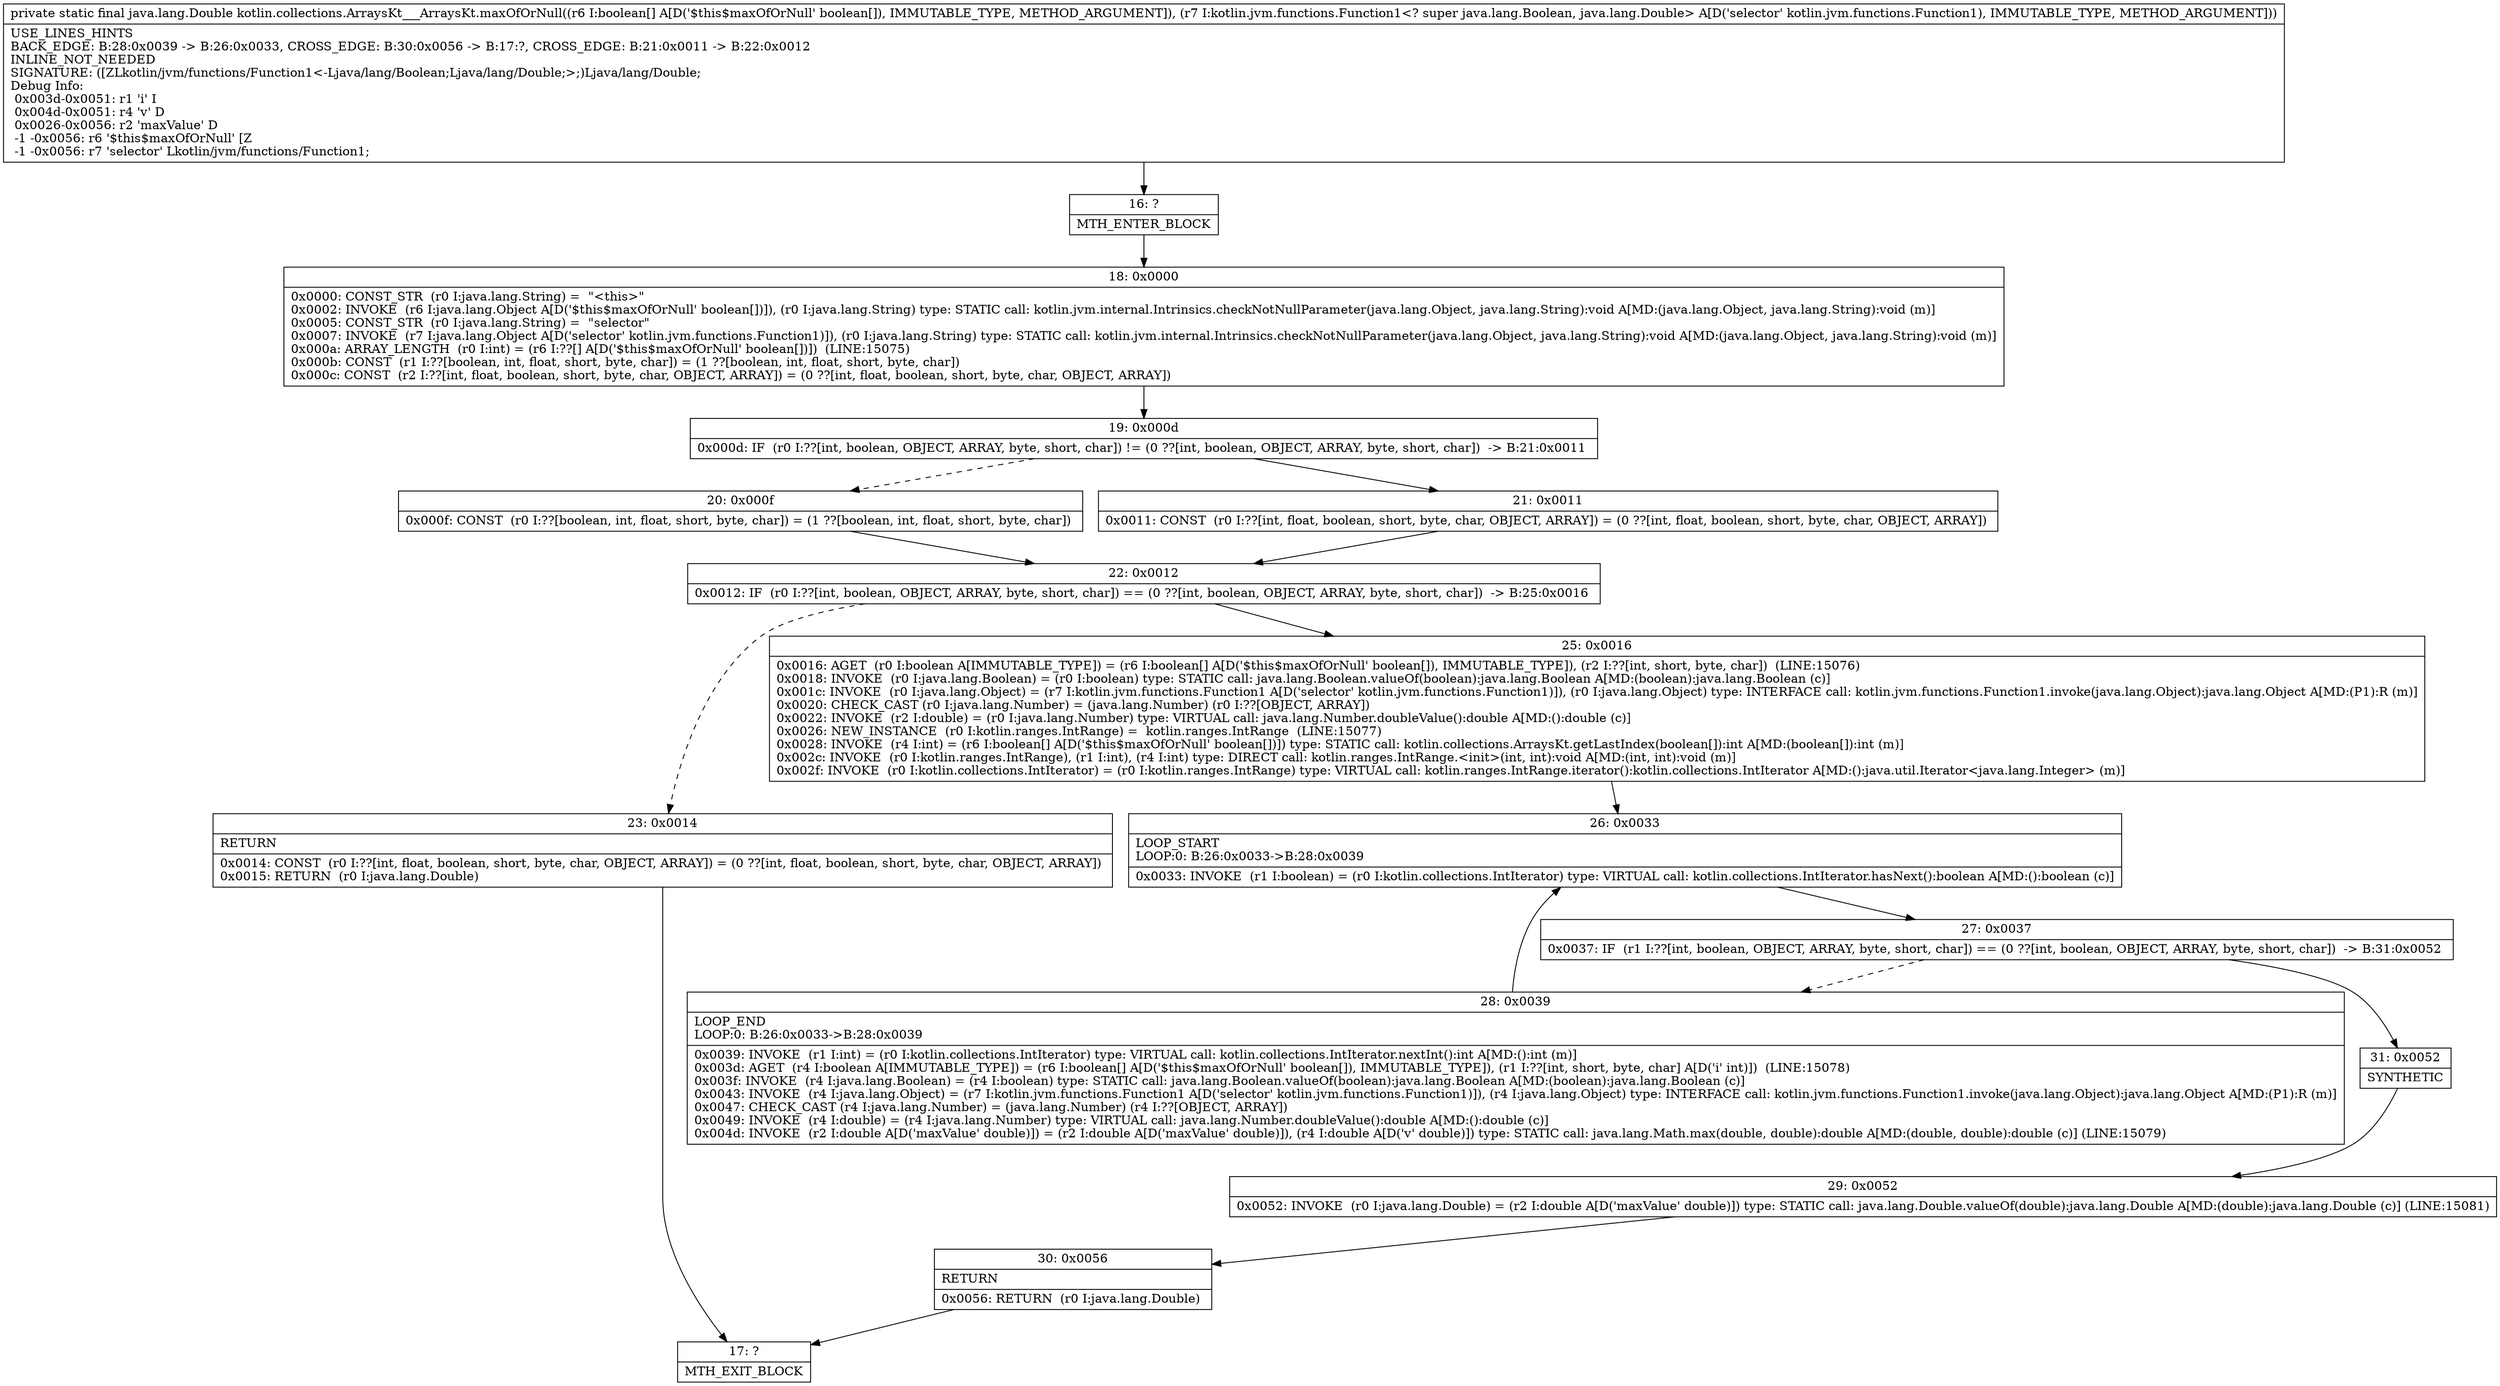 digraph "CFG forkotlin.collections.ArraysKt___ArraysKt.maxOfOrNull([ZLkotlin\/jvm\/functions\/Function1;)Ljava\/lang\/Double;" {
Node_16 [shape=record,label="{16\:\ ?|MTH_ENTER_BLOCK\l}"];
Node_18 [shape=record,label="{18\:\ 0x0000|0x0000: CONST_STR  (r0 I:java.lang.String) =  \"\<this\>\" \l0x0002: INVOKE  (r6 I:java.lang.Object A[D('$this$maxOfOrNull' boolean[])]), (r0 I:java.lang.String) type: STATIC call: kotlin.jvm.internal.Intrinsics.checkNotNullParameter(java.lang.Object, java.lang.String):void A[MD:(java.lang.Object, java.lang.String):void (m)]\l0x0005: CONST_STR  (r0 I:java.lang.String) =  \"selector\" \l0x0007: INVOKE  (r7 I:java.lang.Object A[D('selector' kotlin.jvm.functions.Function1)]), (r0 I:java.lang.String) type: STATIC call: kotlin.jvm.internal.Intrinsics.checkNotNullParameter(java.lang.Object, java.lang.String):void A[MD:(java.lang.Object, java.lang.String):void (m)]\l0x000a: ARRAY_LENGTH  (r0 I:int) = (r6 I:??[] A[D('$this$maxOfOrNull' boolean[])])  (LINE:15075)\l0x000b: CONST  (r1 I:??[boolean, int, float, short, byte, char]) = (1 ??[boolean, int, float, short, byte, char]) \l0x000c: CONST  (r2 I:??[int, float, boolean, short, byte, char, OBJECT, ARRAY]) = (0 ??[int, float, boolean, short, byte, char, OBJECT, ARRAY]) \l}"];
Node_19 [shape=record,label="{19\:\ 0x000d|0x000d: IF  (r0 I:??[int, boolean, OBJECT, ARRAY, byte, short, char]) != (0 ??[int, boolean, OBJECT, ARRAY, byte, short, char])  \-\> B:21:0x0011 \l}"];
Node_20 [shape=record,label="{20\:\ 0x000f|0x000f: CONST  (r0 I:??[boolean, int, float, short, byte, char]) = (1 ??[boolean, int, float, short, byte, char]) \l}"];
Node_22 [shape=record,label="{22\:\ 0x0012|0x0012: IF  (r0 I:??[int, boolean, OBJECT, ARRAY, byte, short, char]) == (0 ??[int, boolean, OBJECT, ARRAY, byte, short, char])  \-\> B:25:0x0016 \l}"];
Node_23 [shape=record,label="{23\:\ 0x0014|RETURN\l|0x0014: CONST  (r0 I:??[int, float, boolean, short, byte, char, OBJECT, ARRAY]) = (0 ??[int, float, boolean, short, byte, char, OBJECT, ARRAY]) \l0x0015: RETURN  (r0 I:java.lang.Double) \l}"];
Node_17 [shape=record,label="{17\:\ ?|MTH_EXIT_BLOCK\l}"];
Node_25 [shape=record,label="{25\:\ 0x0016|0x0016: AGET  (r0 I:boolean A[IMMUTABLE_TYPE]) = (r6 I:boolean[] A[D('$this$maxOfOrNull' boolean[]), IMMUTABLE_TYPE]), (r2 I:??[int, short, byte, char])  (LINE:15076)\l0x0018: INVOKE  (r0 I:java.lang.Boolean) = (r0 I:boolean) type: STATIC call: java.lang.Boolean.valueOf(boolean):java.lang.Boolean A[MD:(boolean):java.lang.Boolean (c)]\l0x001c: INVOKE  (r0 I:java.lang.Object) = (r7 I:kotlin.jvm.functions.Function1 A[D('selector' kotlin.jvm.functions.Function1)]), (r0 I:java.lang.Object) type: INTERFACE call: kotlin.jvm.functions.Function1.invoke(java.lang.Object):java.lang.Object A[MD:(P1):R (m)]\l0x0020: CHECK_CAST (r0 I:java.lang.Number) = (java.lang.Number) (r0 I:??[OBJECT, ARRAY]) \l0x0022: INVOKE  (r2 I:double) = (r0 I:java.lang.Number) type: VIRTUAL call: java.lang.Number.doubleValue():double A[MD:():double (c)]\l0x0026: NEW_INSTANCE  (r0 I:kotlin.ranges.IntRange) =  kotlin.ranges.IntRange  (LINE:15077)\l0x0028: INVOKE  (r4 I:int) = (r6 I:boolean[] A[D('$this$maxOfOrNull' boolean[])]) type: STATIC call: kotlin.collections.ArraysKt.getLastIndex(boolean[]):int A[MD:(boolean[]):int (m)]\l0x002c: INVOKE  (r0 I:kotlin.ranges.IntRange), (r1 I:int), (r4 I:int) type: DIRECT call: kotlin.ranges.IntRange.\<init\>(int, int):void A[MD:(int, int):void (m)]\l0x002f: INVOKE  (r0 I:kotlin.collections.IntIterator) = (r0 I:kotlin.ranges.IntRange) type: VIRTUAL call: kotlin.ranges.IntRange.iterator():kotlin.collections.IntIterator A[MD:():java.util.Iterator\<java.lang.Integer\> (m)]\l}"];
Node_26 [shape=record,label="{26\:\ 0x0033|LOOP_START\lLOOP:0: B:26:0x0033\-\>B:28:0x0039\l|0x0033: INVOKE  (r1 I:boolean) = (r0 I:kotlin.collections.IntIterator) type: VIRTUAL call: kotlin.collections.IntIterator.hasNext():boolean A[MD:():boolean (c)]\l}"];
Node_27 [shape=record,label="{27\:\ 0x0037|0x0037: IF  (r1 I:??[int, boolean, OBJECT, ARRAY, byte, short, char]) == (0 ??[int, boolean, OBJECT, ARRAY, byte, short, char])  \-\> B:31:0x0052 \l}"];
Node_28 [shape=record,label="{28\:\ 0x0039|LOOP_END\lLOOP:0: B:26:0x0033\-\>B:28:0x0039\l|0x0039: INVOKE  (r1 I:int) = (r0 I:kotlin.collections.IntIterator) type: VIRTUAL call: kotlin.collections.IntIterator.nextInt():int A[MD:():int (m)]\l0x003d: AGET  (r4 I:boolean A[IMMUTABLE_TYPE]) = (r6 I:boolean[] A[D('$this$maxOfOrNull' boolean[]), IMMUTABLE_TYPE]), (r1 I:??[int, short, byte, char] A[D('i' int)])  (LINE:15078)\l0x003f: INVOKE  (r4 I:java.lang.Boolean) = (r4 I:boolean) type: STATIC call: java.lang.Boolean.valueOf(boolean):java.lang.Boolean A[MD:(boolean):java.lang.Boolean (c)]\l0x0043: INVOKE  (r4 I:java.lang.Object) = (r7 I:kotlin.jvm.functions.Function1 A[D('selector' kotlin.jvm.functions.Function1)]), (r4 I:java.lang.Object) type: INTERFACE call: kotlin.jvm.functions.Function1.invoke(java.lang.Object):java.lang.Object A[MD:(P1):R (m)]\l0x0047: CHECK_CAST (r4 I:java.lang.Number) = (java.lang.Number) (r4 I:??[OBJECT, ARRAY]) \l0x0049: INVOKE  (r4 I:double) = (r4 I:java.lang.Number) type: VIRTUAL call: java.lang.Number.doubleValue():double A[MD:():double (c)]\l0x004d: INVOKE  (r2 I:double A[D('maxValue' double)]) = (r2 I:double A[D('maxValue' double)]), (r4 I:double A[D('v' double)]) type: STATIC call: java.lang.Math.max(double, double):double A[MD:(double, double):double (c)] (LINE:15079)\l}"];
Node_31 [shape=record,label="{31\:\ 0x0052|SYNTHETIC\l}"];
Node_29 [shape=record,label="{29\:\ 0x0052|0x0052: INVOKE  (r0 I:java.lang.Double) = (r2 I:double A[D('maxValue' double)]) type: STATIC call: java.lang.Double.valueOf(double):java.lang.Double A[MD:(double):java.lang.Double (c)] (LINE:15081)\l}"];
Node_30 [shape=record,label="{30\:\ 0x0056|RETURN\l|0x0056: RETURN  (r0 I:java.lang.Double) \l}"];
Node_21 [shape=record,label="{21\:\ 0x0011|0x0011: CONST  (r0 I:??[int, float, boolean, short, byte, char, OBJECT, ARRAY]) = (0 ??[int, float, boolean, short, byte, char, OBJECT, ARRAY]) \l}"];
MethodNode[shape=record,label="{private static final java.lang.Double kotlin.collections.ArraysKt___ArraysKt.maxOfOrNull((r6 I:boolean[] A[D('$this$maxOfOrNull' boolean[]), IMMUTABLE_TYPE, METHOD_ARGUMENT]), (r7 I:kotlin.jvm.functions.Function1\<? super java.lang.Boolean, java.lang.Double\> A[D('selector' kotlin.jvm.functions.Function1), IMMUTABLE_TYPE, METHOD_ARGUMENT]))  | USE_LINES_HINTS\lBACK_EDGE: B:28:0x0039 \-\> B:26:0x0033, CROSS_EDGE: B:30:0x0056 \-\> B:17:?, CROSS_EDGE: B:21:0x0011 \-\> B:22:0x0012\lINLINE_NOT_NEEDED\lSIGNATURE: ([ZLkotlin\/jvm\/functions\/Function1\<\-Ljava\/lang\/Boolean;Ljava\/lang\/Double;\>;)Ljava\/lang\/Double;\lDebug Info:\l  0x003d\-0x0051: r1 'i' I\l  0x004d\-0x0051: r4 'v' D\l  0x0026\-0x0056: r2 'maxValue' D\l  \-1 \-0x0056: r6 '$this$maxOfOrNull' [Z\l  \-1 \-0x0056: r7 'selector' Lkotlin\/jvm\/functions\/Function1;\l}"];
MethodNode -> Node_16;Node_16 -> Node_18;
Node_18 -> Node_19;
Node_19 -> Node_20[style=dashed];
Node_19 -> Node_21;
Node_20 -> Node_22;
Node_22 -> Node_23[style=dashed];
Node_22 -> Node_25;
Node_23 -> Node_17;
Node_25 -> Node_26;
Node_26 -> Node_27;
Node_27 -> Node_28[style=dashed];
Node_27 -> Node_31;
Node_28 -> Node_26;
Node_31 -> Node_29;
Node_29 -> Node_30;
Node_30 -> Node_17;
Node_21 -> Node_22;
}

